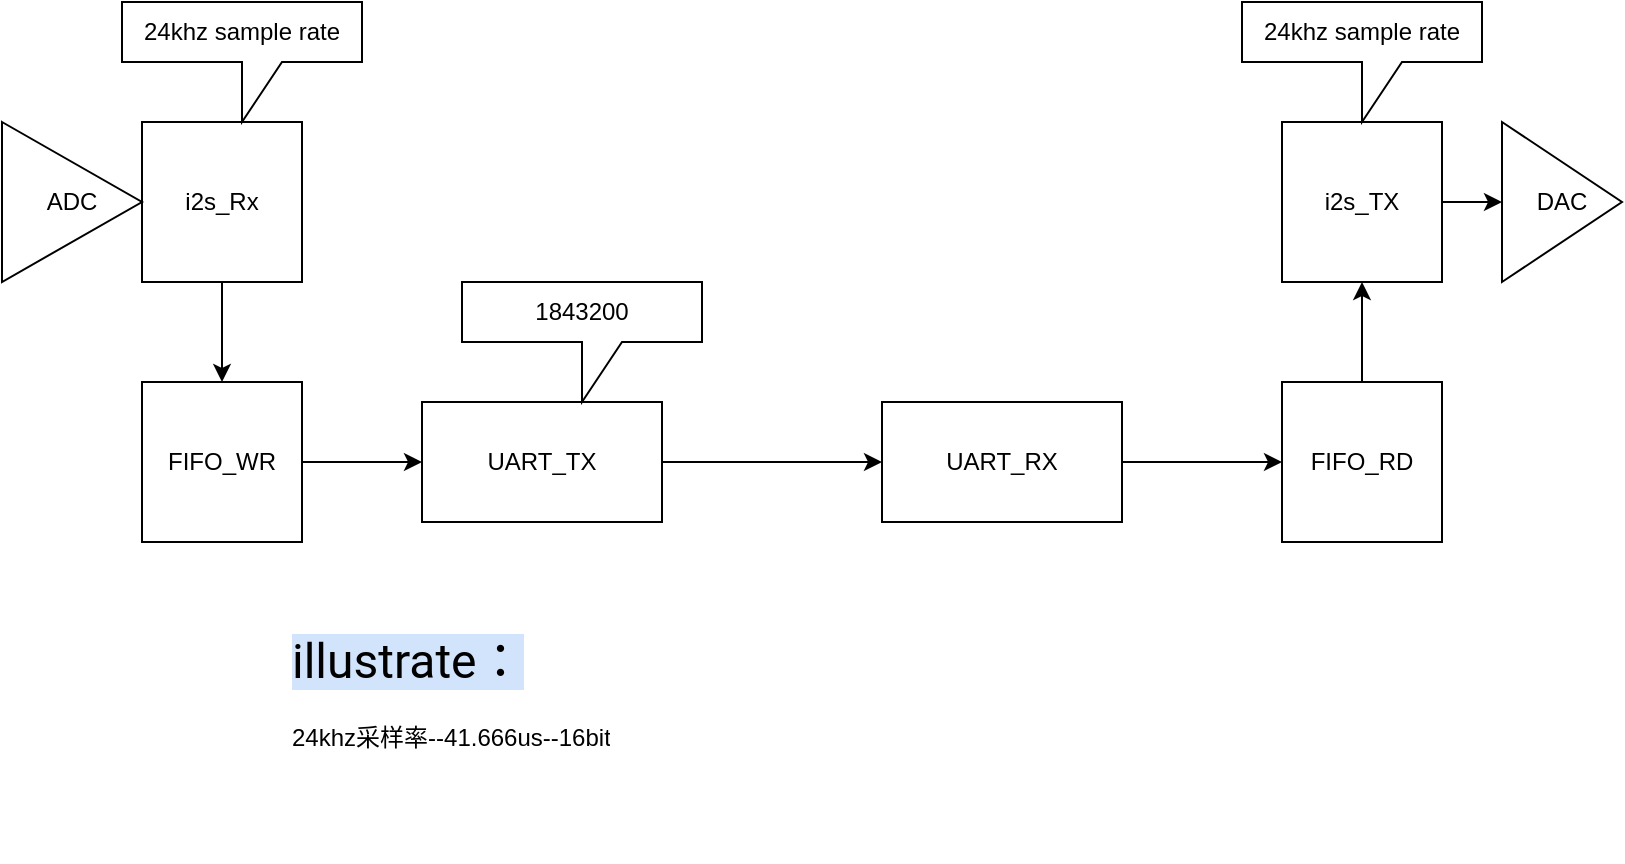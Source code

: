 <mxfile version="15.8.2" type="github">
  <diagram id="0SSqz05uCD_B4Oa7NDAf" name="Page-1">
    <mxGraphModel dx="981" dy="548" grid="1" gridSize="10" guides="1" tooltips="1" connect="1" arrows="1" fold="1" page="1" pageScale="1" pageWidth="827" pageHeight="1169" math="0" shadow="0">
      <root>
        <mxCell id="0" />
        <mxCell id="1" parent="0" />
        <mxCell id="Vx_kvmbCpHdBKnT_1PFn-3" style="edgeStyle=orthogonalEdgeStyle;rounded=0;orthogonalLoop=1;jettySize=auto;html=1;exitX=1;exitY=0.5;exitDx=0;exitDy=0;entryX=0;entryY=0.5;entryDx=0;entryDy=0;" edge="1" parent="1" source="Vx_kvmbCpHdBKnT_1PFn-1" target="Vx_kvmbCpHdBKnT_1PFn-2">
          <mxGeometry relative="1" as="geometry" />
        </mxCell>
        <mxCell id="Vx_kvmbCpHdBKnT_1PFn-1" value="UART_TX" style="rounded=0;whiteSpace=wrap;html=1;" vertex="1" parent="1">
          <mxGeometry x="220" y="220" width="120" height="60" as="geometry" />
        </mxCell>
        <mxCell id="Vx_kvmbCpHdBKnT_1PFn-7" style="edgeStyle=orthogonalEdgeStyle;rounded=0;orthogonalLoop=1;jettySize=auto;html=1;entryX=0;entryY=0.5;entryDx=0;entryDy=0;" edge="1" parent="1" source="Vx_kvmbCpHdBKnT_1PFn-2" target="Vx_kvmbCpHdBKnT_1PFn-6">
          <mxGeometry relative="1" as="geometry" />
        </mxCell>
        <mxCell id="Vx_kvmbCpHdBKnT_1PFn-2" value="UART_RX" style="rounded=0;whiteSpace=wrap;html=1;" vertex="1" parent="1">
          <mxGeometry x="450" y="220" width="120" height="60" as="geometry" />
        </mxCell>
        <mxCell id="Vx_kvmbCpHdBKnT_1PFn-5" style="edgeStyle=orthogonalEdgeStyle;rounded=0;orthogonalLoop=1;jettySize=auto;html=1;exitX=1;exitY=0.5;exitDx=0;exitDy=0;entryX=0;entryY=0.5;entryDx=0;entryDy=0;" edge="1" parent="1" source="Vx_kvmbCpHdBKnT_1PFn-4" target="Vx_kvmbCpHdBKnT_1PFn-1">
          <mxGeometry relative="1" as="geometry" />
        </mxCell>
        <mxCell id="Vx_kvmbCpHdBKnT_1PFn-4" value="FIFO_WR" style="whiteSpace=wrap;html=1;aspect=fixed;" vertex="1" parent="1">
          <mxGeometry x="80" y="210" width="80" height="80" as="geometry" />
        </mxCell>
        <mxCell id="Vx_kvmbCpHdBKnT_1PFn-13" style="edgeStyle=orthogonalEdgeStyle;rounded=0;orthogonalLoop=1;jettySize=auto;html=1;exitX=0.5;exitY=0;exitDx=0;exitDy=0;entryX=0.5;entryY=1;entryDx=0;entryDy=0;" edge="1" parent="1" source="Vx_kvmbCpHdBKnT_1PFn-6" target="Vx_kvmbCpHdBKnT_1PFn-12">
          <mxGeometry relative="1" as="geometry" />
        </mxCell>
        <mxCell id="Vx_kvmbCpHdBKnT_1PFn-6" value="FIFO_RD" style="whiteSpace=wrap;html=1;aspect=fixed;" vertex="1" parent="1">
          <mxGeometry x="650" y="210" width="80" height="80" as="geometry" />
        </mxCell>
        <mxCell id="Vx_kvmbCpHdBKnT_1PFn-9" style="edgeStyle=orthogonalEdgeStyle;rounded=0;orthogonalLoop=1;jettySize=auto;html=1;exitX=0.5;exitY=1;exitDx=0;exitDy=0;entryX=0.5;entryY=0;entryDx=0;entryDy=0;" edge="1" parent="1" source="Vx_kvmbCpHdBKnT_1PFn-8" target="Vx_kvmbCpHdBKnT_1PFn-4">
          <mxGeometry relative="1" as="geometry" />
        </mxCell>
        <mxCell id="Vx_kvmbCpHdBKnT_1PFn-8" value="i2s_Rx" style="whiteSpace=wrap;html=1;aspect=fixed;" vertex="1" parent="1">
          <mxGeometry x="80" y="80" width="80" height="80" as="geometry" />
        </mxCell>
        <mxCell id="Vx_kvmbCpHdBKnT_1PFn-11" value="24khz sample rate" style="shape=callout;whiteSpace=wrap;html=1;perimeter=calloutPerimeter;" vertex="1" parent="1">
          <mxGeometry x="70" y="20" width="120" height="60" as="geometry" />
        </mxCell>
        <mxCell id="Vx_kvmbCpHdBKnT_1PFn-17" style="edgeStyle=orthogonalEdgeStyle;rounded=0;orthogonalLoop=1;jettySize=auto;html=1;entryX=0;entryY=0.5;entryDx=0;entryDy=0;" edge="1" parent="1" source="Vx_kvmbCpHdBKnT_1PFn-12" target="Vx_kvmbCpHdBKnT_1PFn-15">
          <mxGeometry relative="1" as="geometry" />
        </mxCell>
        <mxCell id="Vx_kvmbCpHdBKnT_1PFn-12" value="i2s_TX" style="whiteSpace=wrap;html=1;aspect=fixed;" vertex="1" parent="1">
          <mxGeometry x="650" y="80" width="80" height="80" as="geometry" />
        </mxCell>
        <mxCell id="Vx_kvmbCpHdBKnT_1PFn-14" value="ADC" style="triangle;whiteSpace=wrap;html=1;" vertex="1" parent="1">
          <mxGeometry x="10" y="80" width="70" height="80" as="geometry" />
        </mxCell>
        <mxCell id="Vx_kvmbCpHdBKnT_1PFn-15" value="DAC" style="triangle;whiteSpace=wrap;html=1;" vertex="1" parent="1">
          <mxGeometry x="760" y="80" width="60" height="80" as="geometry" />
        </mxCell>
        <mxCell id="Vx_kvmbCpHdBKnT_1PFn-16" value="24khz sample rate" style="shape=callout;whiteSpace=wrap;html=1;perimeter=calloutPerimeter;" vertex="1" parent="1">
          <mxGeometry x="630" y="20" width="120" height="60" as="geometry" />
        </mxCell>
        <mxCell id="Vx_kvmbCpHdBKnT_1PFn-18" value="&lt;h1&gt;&lt;span class=&quot;VIiyi&quot; lang=&quot;en&quot; style=&quot;display: inline ; font-family: &amp;#34;roboto&amp;#34; , &amp;#34;robotodraft&amp;#34; , &amp;#34;helvetica&amp;#34; , &amp;#34;arial&amp;#34; , sans-serif ; font-weight: 400 ; background-color: rgb(245 , 245 , 245)&quot;&gt;&lt;span class=&quot;JLqJ4b ChMk0b&quot; style=&quot;cursor: pointer ; background-color: rgb(210 , 227 , 252)&quot;&gt;&lt;span&gt;illustrate：&lt;/span&gt;&lt;/span&gt;&lt;/span&gt;&lt;span style=&quot;font-family: &amp;#34;roboto&amp;#34; , &amp;#34;robotodraft&amp;#34; , &amp;#34;helvetica&amp;#34; , &amp;#34;arial&amp;#34; , sans-serif ; font-weight: 400 ; background-color: rgb(245 , 245 , 245)&quot;&gt;&lt;/span&gt;&lt;br&gt;&lt;/h1&gt;&lt;p&gt;24khz采样率--41.666us--16bit&lt;/p&gt;" style="text;html=1;strokeColor=none;fillColor=none;spacing=5;spacingTop=-20;whiteSpace=wrap;overflow=hidden;rounded=0;" vertex="1" parent="1">
          <mxGeometry x="150" y="330" width="190" height="120" as="geometry" />
        </mxCell>
        <mxCell id="Vx_kvmbCpHdBKnT_1PFn-19" value="1843200" style="shape=callout;whiteSpace=wrap;html=1;perimeter=calloutPerimeter;" vertex="1" parent="1">
          <mxGeometry x="240" y="160" width="120" height="60" as="geometry" />
        </mxCell>
      </root>
    </mxGraphModel>
  </diagram>
</mxfile>
